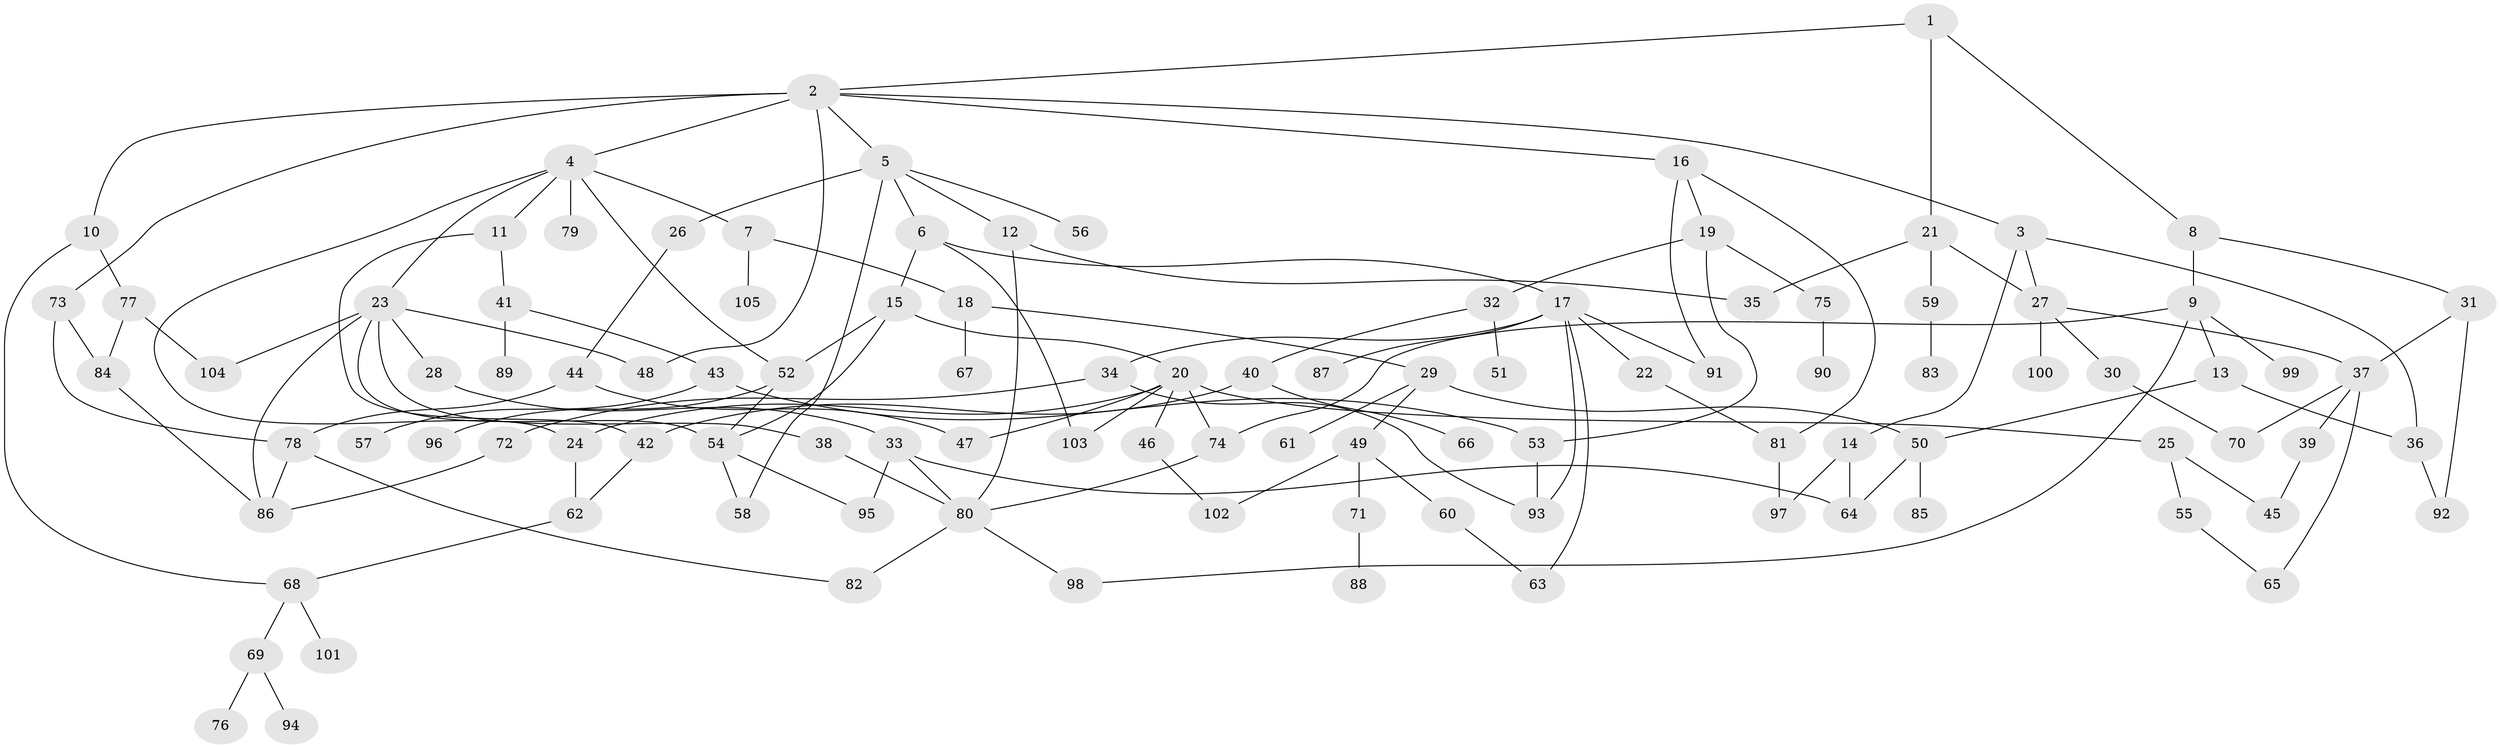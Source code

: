 // coarse degree distribution, {3: 0.24285714285714285, 10: 0.014285714285714285, 7: 0.04285714285714286, 6: 0.07142857142857142, 9: 0.014285714285714285, 4: 0.12857142857142856, 2: 0.21428571428571427, 5: 0.05714285714285714, 1: 0.21428571428571427}
// Generated by graph-tools (version 1.1) at 2025/51/02/27/25 19:51:38]
// undirected, 105 vertices, 147 edges
graph export_dot {
graph [start="1"]
  node [color=gray90,style=filled];
  1;
  2;
  3;
  4;
  5;
  6;
  7;
  8;
  9;
  10;
  11;
  12;
  13;
  14;
  15;
  16;
  17;
  18;
  19;
  20;
  21;
  22;
  23;
  24;
  25;
  26;
  27;
  28;
  29;
  30;
  31;
  32;
  33;
  34;
  35;
  36;
  37;
  38;
  39;
  40;
  41;
  42;
  43;
  44;
  45;
  46;
  47;
  48;
  49;
  50;
  51;
  52;
  53;
  54;
  55;
  56;
  57;
  58;
  59;
  60;
  61;
  62;
  63;
  64;
  65;
  66;
  67;
  68;
  69;
  70;
  71;
  72;
  73;
  74;
  75;
  76;
  77;
  78;
  79;
  80;
  81;
  82;
  83;
  84;
  85;
  86;
  87;
  88;
  89;
  90;
  91;
  92;
  93;
  94;
  95;
  96;
  97;
  98;
  99;
  100;
  101;
  102;
  103;
  104;
  105;
  1 -- 2;
  1 -- 8;
  1 -- 21;
  2 -- 3;
  2 -- 4;
  2 -- 5;
  2 -- 10;
  2 -- 16;
  2 -- 48;
  2 -- 73;
  3 -- 14;
  3 -- 27;
  3 -- 36;
  4 -- 7;
  4 -- 11;
  4 -- 23;
  4 -- 24;
  4 -- 79;
  4 -- 52;
  5 -- 6;
  5 -- 12;
  5 -- 26;
  5 -- 56;
  5 -- 58;
  6 -- 15;
  6 -- 17;
  6 -- 103;
  7 -- 18;
  7 -- 105;
  8 -- 9;
  8 -- 31;
  9 -- 13;
  9 -- 98;
  9 -- 99;
  9 -- 74;
  10 -- 68;
  10 -- 77;
  11 -- 41;
  11 -- 42;
  12 -- 35;
  12 -- 80;
  13 -- 36;
  13 -- 50;
  14 -- 64;
  14 -- 97;
  15 -- 20;
  15 -- 52;
  15 -- 54;
  16 -- 19;
  16 -- 81;
  16 -- 91;
  17 -- 22;
  17 -- 34;
  17 -- 63;
  17 -- 87;
  17 -- 91;
  17 -- 93;
  18 -- 29;
  18 -- 67;
  19 -- 32;
  19 -- 75;
  19 -- 53;
  20 -- 25;
  20 -- 46;
  20 -- 74;
  20 -- 24;
  20 -- 103;
  20 -- 47;
  21 -- 27;
  21 -- 59;
  21 -- 35;
  22 -- 81;
  23 -- 28;
  23 -- 38;
  23 -- 48;
  23 -- 54;
  23 -- 86;
  23 -- 104;
  24 -- 62;
  25 -- 45;
  25 -- 55;
  26 -- 44;
  27 -- 30;
  27 -- 37;
  27 -- 100;
  28 -- 33;
  29 -- 49;
  29 -- 61;
  29 -- 50;
  30 -- 70;
  31 -- 92;
  31 -- 37;
  32 -- 40;
  32 -- 51;
  33 -- 95;
  33 -- 80;
  33 -- 64;
  34 -- 72;
  34 -- 93;
  36 -- 92;
  37 -- 39;
  37 -- 65;
  37 -- 70;
  38 -- 80;
  39 -- 45;
  40 -- 42;
  40 -- 66;
  41 -- 43;
  41 -- 89;
  42 -- 62;
  43 -- 53;
  43 -- 57;
  44 -- 47;
  44 -- 78;
  46 -- 102;
  49 -- 60;
  49 -- 71;
  49 -- 102;
  50 -- 64;
  50 -- 85;
  52 -- 54;
  52 -- 96;
  53 -- 93;
  54 -- 58;
  54 -- 95;
  55 -- 65;
  59 -- 83;
  60 -- 63;
  62 -- 68;
  68 -- 69;
  68 -- 101;
  69 -- 76;
  69 -- 94;
  71 -- 88;
  72 -- 86;
  73 -- 78;
  73 -- 84;
  74 -- 80;
  75 -- 90;
  77 -- 84;
  77 -- 104;
  78 -- 82;
  78 -- 86;
  80 -- 82;
  80 -- 98;
  81 -- 97;
  84 -- 86;
}
